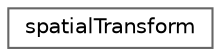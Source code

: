 digraph "Graphical Class Hierarchy"
{
 // LATEX_PDF_SIZE
  bgcolor="transparent";
  edge [fontname=Helvetica,fontsize=10,labelfontname=Helvetica,labelfontsize=10];
  node [fontname=Helvetica,fontsize=10,shape=box,height=0.2,width=0.4];
  rankdir="LR";
  Node0 [id="Node000000",label="spatialTransform",height=0.2,width=0.4,color="grey40", fillcolor="white", style="filled",URL="$classFoam_1_1spatialTransform.html",tooltip="Compact representation of the Plücker spatial transformation tensor in terms of the rotation tensor E..."];
}
